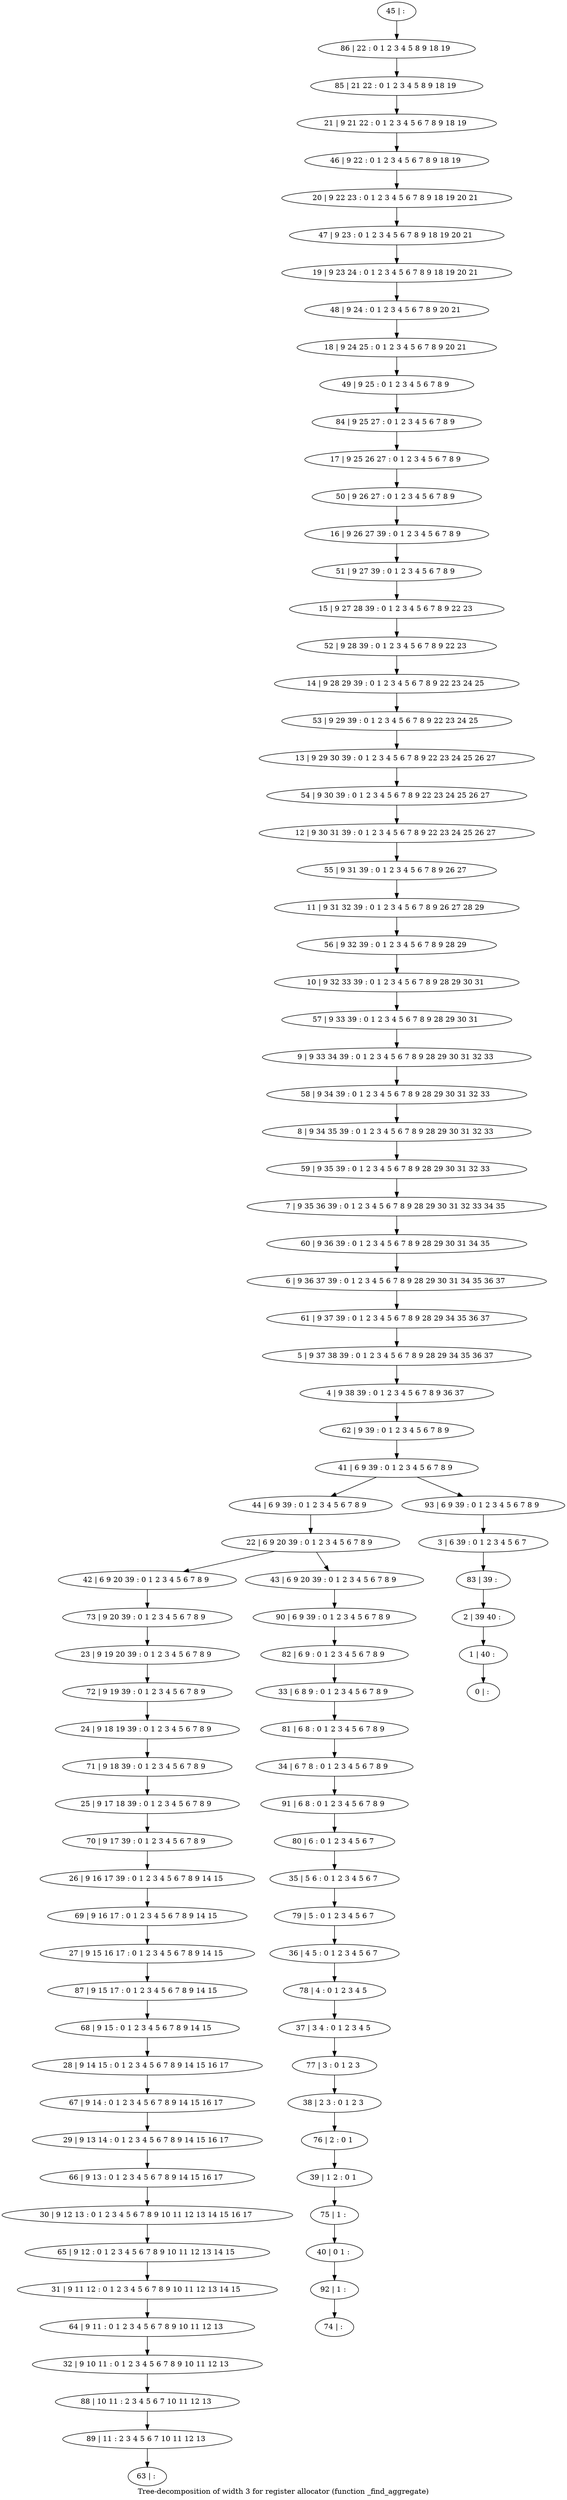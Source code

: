digraph G {
graph [label="Tree-decomposition of width 3 for register allocator (function _find_aggregate)"]
0[label="0 | : "];
1[label="1 | 40 : "];
2[label="2 | 39 40 : "];
3[label="3 | 6 39 : 0 1 2 3 4 5 6 7 "];
4[label="4 | 9 38 39 : 0 1 2 3 4 5 6 7 8 9 36 37 "];
5[label="5 | 9 37 38 39 : 0 1 2 3 4 5 6 7 8 9 28 29 34 35 36 37 "];
6[label="6 | 9 36 37 39 : 0 1 2 3 4 5 6 7 8 9 28 29 30 31 34 35 36 37 "];
7[label="7 | 9 35 36 39 : 0 1 2 3 4 5 6 7 8 9 28 29 30 31 32 33 34 35 "];
8[label="8 | 9 34 35 39 : 0 1 2 3 4 5 6 7 8 9 28 29 30 31 32 33 "];
9[label="9 | 9 33 34 39 : 0 1 2 3 4 5 6 7 8 9 28 29 30 31 32 33 "];
10[label="10 | 9 32 33 39 : 0 1 2 3 4 5 6 7 8 9 28 29 30 31 "];
11[label="11 | 9 31 32 39 : 0 1 2 3 4 5 6 7 8 9 26 27 28 29 "];
12[label="12 | 9 30 31 39 : 0 1 2 3 4 5 6 7 8 9 22 23 24 25 26 27 "];
13[label="13 | 9 29 30 39 : 0 1 2 3 4 5 6 7 8 9 22 23 24 25 26 27 "];
14[label="14 | 9 28 29 39 : 0 1 2 3 4 5 6 7 8 9 22 23 24 25 "];
15[label="15 | 9 27 28 39 : 0 1 2 3 4 5 6 7 8 9 22 23 "];
16[label="16 | 9 26 27 39 : 0 1 2 3 4 5 6 7 8 9 "];
17[label="17 | 9 25 26 27 : 0 1 2 3 4 5 6 7 8 9 "];
18[label="18 | 9 24 25 : 0 1 2 3 4 5 6 7 8 9 20 21 "];
19[label="19 | 9 23 24 : 0 1 2 3 4 5 6 7 8 9 18 19 20 21 "];
20[label="20 | 9 22 23 : 0 1 2 3 4 5 6 7 8 9 18 19 20 21 "];
21[label="21 | 9 21 22 : 0 1 2 3 4 5 6 7 8 9 18 19 "];
22[label="22 | 6 9 20 39 : 0 1 2 3 4 5 6 7 8 9 "];
23[label="23 | 9 19 20 39 : 0 1 2 3 4 5 6 7 8 9 "];
24[label="24 | 9 18 19 39 : 0 1 2 3 4 5 6 7 8 9 "];
25[label="25 | 9 17 18 39 : 0 1 2 3 4 5 6 7 8 9 "];
26[label="26 | 9 16 17 39 : 0 1 2 3 4 5 6 7 8 9 14 15 "];
27[label="27 | 9 15 16 17 : 0 1 2 3 4 5 6 7 8 9 14 15 "];
28[label="28 | 9 14 15 : 0 1 2 3 4 5 6 7 8 9 14 15 16 17 "];
29[label="29 | 9 13 14 : 0 1 2 3 4 5 6 7 8 9 14 15 16 17 "];
30[label="30 | 9 12 13 : 0 1 2 3 4 5 6 7 8 9 10 11 12 13 14 15 16 17 "];
31[label="31 | 9 11 12 : 0 1 2 3 4 5 6 7 8 9 10 11 12 13 14 15 "];
32[label="32 | 9 10 11 : 0 1 2 3 4 5 6 7 8 9 10 11 12 13 "];
33[label="33 | 6 8 9 : 0 1 2 3 4 5 6 7 8 9 "];
34[label="34 | 6 7 8 : 0 1 2 3 4 5 6 7 8 9 "];
35[label="35 | 5 6 : 0 1 2 3 4 5 6 7 "];
36[label="36 | 4 5 : 0 1 2 3 4 5 6 7 "];
37[label="37 | 3 4 : 0 1 2 3 4 5 "];
38[label="38 | 2 3 : 0 1 2 3 "];
39[label="39 | 1 2 : 0 1 "];
40[label="40 | 0 1 : "];
41[label="41 | 6 9 39 : 0 1 2 3 4 5 6 7 8 9 "];
42[label="42 | 6 9 20 39 : 0 1 2 3 4 5 6 7 8 9 "];
43[label="43 | 6 9 20 39 : 0 1 2 3 4 5 6 7 8 9 "];
44[label="44 | 6 9 39 : 0 1 2 3 4 5 6 7 8 9 "];
45[label="45 | : "];
46[label="46 | 9 22 : 0 1 2 3 4 5 6 7 8 9 18 19 "];
47[label="47 | 9 23 : 0 1 2 3 4 5 6 7 8 9 18 19 20 21 "];
48[label="48 | 9 24 : 0 1 2 3 4 5 6 7 8 9 20 21 "];
49[label="49 | 9 25 : 0 1 2 3 4 5 6 7 8 9 "];
50[label="50 | 9 26 27 : 0 1 2 3 4 5 6 7 8 9 "];
51[label="51 | 9 27 39 : 0 1 2 3 4 5 6 7 8 9 "];
52[label="52 | 9 28 39 : 0 1 2 3 4 5 6 7 8 9 22 23 "];
53[label="53 | 9 29 39 : 0 1 2 3 4 5 6 7 8 9 22 23 24 25 "];
54[label="54 | 9 30 39 : 0 1 2 3 4 5 6 7 8 9 22 23 24 25 26 27 "];
55[label="55 | 9 31 39 : 0 1 2 3 4 5 6 7 8 9 26 27 "];
56[label="56 | 9 32 39 : 0 1 2 3 4 5 6 7 8 9 28 29 "];
57[label="57 | 9 33 39 : 0 1 2 3 4 5 6 7 8 9 28 29 30 31 "];
58[label="58 | 9 34 39 : 0 1 2 3 4 5 6 7 8 9 28 29 30 31 32 33 "];
59[label="59 | 9 35 39 : 0 1 2 3 4 5 6 7 8 9 28 29 30 31 32 33 "];
60[label="60 | 9 36 39 : 0 1 2 3 4 5 6 7 8 9 28 29 30 31 34 35 "];
61[label="61 | 9 37 39 : 0 1 2 3 4 5 6 7 8 9 28 29 34 35 36 37 "];
62[label="62 | 9 39 : 0 1 2 3 4 5 6 7 8 9 "];
63[label="63 | : "];
64[label="64 | 9 11 : 0 1 2 3 4 5 6 7 8 9 10 11 12 13 "];
65[label="65 | 9 12 : 0 1 2 3 4 5 6 7 8 9 10 11 12 13 14 15 "];
66[label="66 | 9 13 : 0 1 2 3 4 5 6 7 8 9 14 15 16 17 "];
67[label="67 | 9 14 : 0 1 2 3 4 5 6 7 8 9 14 15 16 17 "];
68[label="68 | 9 15 : 0 1 2 3 4 5 6 7 8 9 14 15 "];
69[label="69 | 9 16 17 : 0 1 2 3 4 5 6 7 8 9 14 15 "];
70[label="70 | 9 17 39 : 0 1 2 3 4 5 6 7 8 9 "];
71[label="71 | 9 18 39 : 0 1 2 3 4 5 6 7 8 9 "];
72[label="72 | 9 19 39 : 0 1 2 3 4 5 6 7 8 9 "];
73[label="73 | 9 20 39 : 0 1 2 3 4 5 6 7 8 9 "];
74[label="74 | : "];
75[label="75 | 1 : "];
76[label="76 | 2 : 0 1 "];
77[label="77 | 3 : 0 1 2 3 "];
78[label="78 | 4 : 0 1 2 3 4 5 "];
79[label="79 | 5 : 0 1 2 3 4 5 6 7 "];
80[label="80 | 6 : 0 1 2 3 4 5 6 7 "];
81[label="81 | 6 8 : 0 1 2 3 4 5 6 7 8 9 "];
82[label="82 | 6 9 : 0 1 2 3 4 5 6 7 8 9 "];
83[label="83 | 39 : "];
84[label="84 | 9 25 27 : 0 1 2 3 4 5 6 7 8 9 "];
85[label="85 | 21 22 : 0 1 2 3 4 5 8 9 18 19 "];
86[label="86 | 22 : 0 1 2 3 4 5 8 9 18 19 "];
87[label="87 | 9 15 17 : 0 1 2 3 4 5 6 7 8 9 14 15 "];
88[label="88 | 10 11 : 2 3 4 5 6 7 10 11 12 13 "];
89[label="89 | 11 : 2 3 4 5 6 7 10 11 12 13 "];
90[label="90 | 6 9 39 : 0 1 2 3 4 5 6 7 8 9 "];
91[label="91 | 6 8 : 0 1 2 3 4 5 6 7 8 9 "];
92[label="92 | 1 : "];
93[label="93 | 6 9 39 : 0 1 2 3 4 5 6 7 8 9 "];
22->42 ;
22->43 ;
44->22 ;
64->32 ;
31->64 ;
65->31 ;
30->65 ;
66->30 ;
29->66 ;
67->29 ;
28->67 ;
68->28 ;
69->27 ;
26->69 ;
70->26 ;
25->70 ;
71->25 ;
24->71 ;
72->24 ;
23->72 ;
73->23 ;
42->73 ;
75->40 ;
39->75 ;
76->39 ;
38->76 ;
77->38 ;
37->77 ;
78->37 ;
36->78 ;
79->36 ;
35->79 ;
80->35 ;
81->34 ;
33->81 ;
82->33 ;
87->68 ;
27->87 ;
32->88 ;
89->63 ;
88->89 ;
90->82 ;
43->90 ;
91->80 ;
34->91 ;
92->74 ;
40->92 ;
45->86 ;
86->85 ;
85->21 ;
21->46 ;
46->20 ;
20->47 ;
47->19 ;
19->48 ;
48->18 ;
18->49 ;
49->84 ;
84->17 ;
17->50 ;
50->16 ;
16->51 ;
51->15 ;
15->52 ;
52->14 ;
14->53 ;
53->13 ;
13->54 ;
54->12 ;
12->55 ;
55->11 ;
11->56 ;
56->10 ;
10->57 ;
57->9 ;
9->58 ;
58->8 ;
8->59 ;
59->7 ;
7->60 ;
60->6 ;
6->61 ;
61->5 ;
5->4 ;
4->62 ;
62->41 ;
3->83 ;
83->2 ;
2->1 ;
1->0 ;
93->3 ;
41->44 ;
41->93 ;
}
